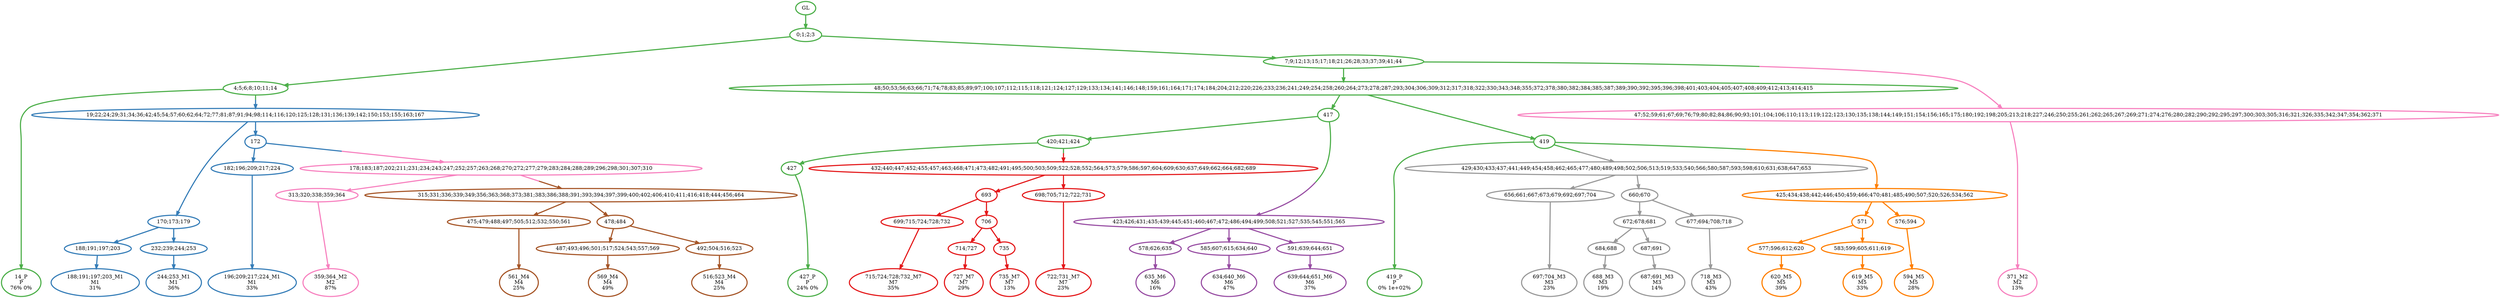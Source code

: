 digraph T {
	{
		rank=same
		67 [penwidth=3,colorscheme=set19,color=3,label="14_P\nP\n76% 0%"]
		61 [penwidth=3,colorscheme=set19,color=3,label="427_P\nP\n24% 0%"]
		59 [penwidth=3,colorscheme=set19,color=3,label="419_P\nP\n0% 1e+02%"]
		56 [penwidth=3,colorscheme=set19,color=2,label="188;191;197;203_M1\nM1\n31%"]
		54 [penwidth=3,colorscheme=set19,color=2,label="244;253_M1\nM1\n36%"]
		51 [penwidth=3,colorscheme=set19,color=2,label="196;209;217;224_M1\nM1\n33%"]
		49 [penwidth=3,colorscheme=set19,color=8,label="359;364_M2\nM2\n87%"]
		48 [penwidth=3,colorscheme=set19,color=8,label="371_M2\nM2\n13%"]
		46 [penwidth=3,colorscheme=set19,color=9,label="697;704_M3\nM3\n23%"]
		42 [penwidth=3,colorscheme=set19,color=9,label="688_M3\nM3\n19%"]
		40 [penwidth=3,colorscheme=set19,color=9,label="687;691_M3\nM3\n14%"]
		38 [penwidth=3,colorscheme=set19,color=9,label="718_M3\nM3\n43%"]
		36 [penwidth=3,colorscheme=set19,color=7,label="561_M4\nM4\n25%"]
		33 [penwidth=3,colorscheme=set19,color=7,label="569_M4\nM4\n49%"]
		31 [penwidth=3,colorscheme=set19,color=7,label="516;523_M4\nM4\n25%"]
		28 [penwidth=3,colorscheme=set19,color=5,label="620_M5\nM5\n39%"]
		26 [penwidth=3,colorscheme=set19,color=5,label="619_M5\nM5\n33%"]
		24 [penwidth=3,colorscheme=set19,color=5,label="594_M5\nM5\n28%"]
		22 [penwidth=3,colorscheme=set19,color=4,label="635_M6\nM6\n16%"]
		20 [penwidth=3,colorscheme=set19,color=4,label="634;640_M6\nM6\n47%"]
		18 [penwidth=3,colorscheme=set19,color=4,label="639;644;651_M6\nM6\n37%"]
		15 [penwidth=3,colorscheme=set19,color=1,label="715;724;728;732_M7\nM7\n35%"]
		12 [penwidth=3,colorscheme=set19,color=1,label="727_M7\nM7\n29%"]
		10 [penwidth=3,colorscheme=set19,color=1,label="735_M7\nM7\n13%"]
		8 [penwidth=3,colorscheme=set19,color=1,label="722;731_M7\nM7\n23%"]
	}
	70 [penwidth=3,colorscheme=set19,color=3,label="GL"]
	69 [penwidth=3,colorscheme=set19,color=3,label="0;1;2;3"]
	68 [penwidth=3,colorscheme=set19,color=3,label="4;5;6;8;10;11;14"]
	66 [penwidth=3,colorscheme=set19,color=3,label="7;9;12;13;15;17;18;21;26;28;33;37;39;41;44"]
	65 [penwidth=3,colorscheme=set19,color=3,label="48;50;53;56;63;66;71;74;78;83;85;89;97;100;107;112;115;118;121;124;127;129;133;134;141;146;148;159;161;164;171;174;184;204;212;220;226;233;236;241;249;254;258;260;264;273;278;287;293;304;306;309;312;317;318;322;330;343;348;355;372;378;380;382;384;385;387;389;390;392;395;396;398;401;403;404;405;407;408;409;412;413;414;415"]
	64 [penwidth=3,colorscheme=set19,color=3,label="417"]
	63 [penwidth=3,colorscheme=set19,color=3,label="420;421;424"]
	62 [penwidth=3,colorscheme=set19,color=3,label="427"]
	60 [penwidth=3,colorscheme=set19,color=3,label="419"]
	58 [penwidth=3,colorscheme=set19,color=2,label="170;173;179"]
	57 [penwidth=3,colorscheme=set19,color=2,label="188;191;197;203"]
	55 [penwidth=3,colorscheme=set19,color=2,label="232;239;244;253"]
	53 [penwidth=3,colorscheme=set19,color=2,label="172"]
	52 [penwidth=3,colorscheme=set19,color=2,label="182;196;209;217;224"]
	50 [penwidth=3,colorscheme=set19,color=8,label="313;320;338;359;364"]
	47 [penwidth=3,colorscheme=set19,color=9,label="656;661;667;673;679;692;697;704"]
	45 [penwidth=3,colorscheme=set19,color=9,label="660;670"]
	44 [penwidth=3,colorscheme=set19,color=9,label="672;678;681"]
	43 [penwidth=3,colorscheme=set19,color=9,label="684;688"]
	41 [penwidth=3,colorscheme=set19,color=9,label="687;691"]
	39 [penwidth=3,colorscheme=set19,color=9,label="677;694;708;718"]
	37 [penwidth=3,colorscheme=set19,color=7,label="475;479;488;497;505;512;532;550;561"]
	35 [penwidth=3,colorscheme=set19,color=7,label="478;484"]
	34 [penwidth=3,colorscheme=set19,color=7,label="487;493;496;501;517;524;543;557;569"]
	32 [penwidth=3,colorscheme=set19,color=7,label="492;504;516;523"]
	30 [penwidth=3,colorscheme=set19,color=5,label="571"]
	29 [penwidth=3,colorscheme=set19,color=5,label="577;596;612;620"]
	27 [penwidth=3,colorscheme=set19,color=5,label="583;599;605;611;619"]
	25 [penwidth=3,colorscheme=set19,color=5,label="576;594"]
	23 [penwidth=3,colorscheme=set19,color=4,label="578;626;635"]
	21 [penwidth=3,colorscheme=set19,color=4,label="585;607;615;634;640"]
	19 [penwidth=3,colorscheme=set19,color=4,label="591;639;644;651"]
	17 [penwidth=3,colorscheme=set19,color=1,label="693"]
	16 [penwidth=3,colorscheme=set19,color=1,label="699;715;724;728;732"]
	14 [penwidth=3,colorscheme=set19,color=1,label="706"]
	13 [penwidth=3,colorscheme=set19,color=1,label="714;727"]
	11 [penwidth=3,colorscheme=set19,color=1,label="735"]
	9 [penwidth=3,colorscheme=set19,color=1,label="698;705;712;722;731"]
	7 [penwidth=3,colorscheme=set19,color=7,label="315;331;336;339;349;356;363;368;373;381;383;386;388;391;393;394;397;399;400;402;406;410;411;416;418;444;456;464"]
	6 [penwidth=3,colorscheme=set19,color=8,label="178;183;187;202;211;231;234;243;247;252;257;263;268;270;272;277;279;283;284;288;289;296;298;301;307;310"]
	5 [penwidth=3,colorscheme=set19,color=1,label="432;440;447;452;455;457;463;468;471;473;482;491;495;500;503;509;522;528;552;564;573;579;586;597;604;609;630;637;649;662;664;682;689"]
	4 [penwidth=3,colorscheme=set19,color=9,label="429;430;433;437;441;449;454;458;462;465;477;480;489;498;502;506;513;519;533;540;566;580;587;593;598;610;631;638;647;653"]
	3 [penwidth=3,colorscheme=set19,color=4,label="423;426;431;435;439;445;451;460;467;472;486;494;499;508;521;527;535;545;551;565"]
	2 [penwidth=3,colorscheme=set19,color=5,label="425;434;438;442;446;450;459;466;470;481;485;490;507;520;526;534;562"]
	1 [penwidth=3,colorscheme=set19,color=8,label="47;52;59;61;67;69;76;79;80;82;84;86;90;93;101;104;106;110;113;119;122;123;130;135;138;144;149;151;154;156;165;175;180;192;198;205;213;218;227;246;250;255;261;262;265;267;269;271;274;276;280;282;290;292;295;297;300;303;305;316;321;326;335;342;347;354;362;371"]
	0 [penwidth=3,colorscheme=set19,color=2,label="19;22;24;29;31;34;36;42;45;54;57;60;62;64;72;77;81;87;91;94;98;114;116;120;125;128;131;136;139;142;150;153;155;163;167"]
	70 -> 69 [penwidth=3,colorscheme=set19,color=3]
	69 -> 66 [penwidth=3,colorscheme=set19,color=3]
	69 -> 68 [penwidth=3,colorscheme=set19,color=3]
	68 -> 67 [penwidth=3,colorscheme=set19,color=3]
	68 -> 0 [penwidth=3,colorscheme=set19,color="3;0.5:2"]
	66 -> 65 [penwidth=3,colorscheme=set19,color=3]
	66 -> 1 [penwidth=3,colorscheme=set19,color="3;0.5:8"]
	65 -> 64 [penwidth=3,colorscheme=set19,color=3]
	65 -> 60 [penwidth=3,colorscheme=set19,color=3]
	64 -> 63 [penwidth=3,colorscheme=set19,color=3]
	64 -> 3 [penwidth=3,colorscheme=set19,color="3;0.5:4"]
	63 -> 62 [penwidth=3,colorscheme=set19,color=3]
	63 -> 5 [penwidth=3,colorscheme=set19,color="3;0.5:1"]
	62 -> 61 [penwidth=3,colorscheme=set19,color=3]
	60 -> 59 [penwidth=3,colorscheme=set19,color=3]
	60 -> 2 [penwidth=3,colorscheme=set19,color="3;0.5:5"]
	60 -> 4 [penwidth=3,colorscheme=set19,color="3;0.5:9"]
	58 -> 57 [penwidth=3,colorscheme=set19,color=2]
	58 -> 55 [penwidth=3,colorscheme=set19,color=2]
	57 -> 56 [penwidth=3,colorscheme=set19,color=2]
	55 -> 54 [penwidth=3,colorscheme=set19,color=2]
	53 -> 52 [penwidth=3,colorscheme=set19,color=2]
	53 -> 6 [penwidth=3,colorscheme=set19,color="2;0.5:8"]
	52 -> 51 [penwidth=3,colorscheme=set19,color=2]
	50 -> 49 [penwidth=3,colorscheme=set19,color=8]
	47 -> 46 [penwidth=3,colorscheme=set19,color=9]
	45 -> 39 [penwidth=3,colorscheme=set19,color=9]
	45 -> 44 [penwidth=3,colorscheme=set19,color=9]
	44 -> 41 [penwidth=3,colorscheme=set19,color=9]
	44 -> 43 [penwidth=3,colorscheme=set19,color=9]
	43 -> 42 [penwidth=3,colorscheme=set19,color=9]
	41 -> 40 [penwidth=3,colorscheme=set19,color=9]
	39 -> 38 [penwidth=3,colorscheme=set19,color=9]
	37 -> 36 [penwidth=3,colorscheme=set19,color=7]
	35 -> 32 [penwidth=3,colorscheme=set19,color=7]
	35 -> 34 [penwidth=3,colorscheme=set19,color=7]
	34 -> 33 [penwidth=3,colorscheme=set19,color=7]
	32 -> 31 [penwidth=3,colorscheme=set19,color=7]
	30 -> 27 [penwidth=3,colorscheme=set19,color=5]
	30 -> 29 [penwidth=3,colorscheme=set19,color=5]
	29 -> 28 [penwidth=3,colorscheme=set19,color=5]
	27 -> 26 [penwidth=3,colorscheme=set19,color=5]
	25 -> 24 [penwidth=3,colorscheme=set19,color=5]
	23 -> 22 [penwidth=3,colorscheme=set19,color=4]
	21 -> 20 [penwidth=3,colorscheme=set19,color=4]
	19 -> 18 [penwidth=3,colorscheme=set19,color=4]
	17 -> 14 [penwidth=3,colorscheme=set19,color=1]
	17 -> 16 [penwidth=3,colorscheme=set19,color=1]
	16 -> 15 [penwidth=3,colorscheme=set19,color=1]
	14 -> 11 [penwidth=3,colorscheme=set19,color=1]
	14 -> 13 [penwidth=3,colorscheme=set19,color=1]
	13 -> 12 [penwidth=3,colorscheme=set19,color=1]
	11 -> 10 [penwidth=3,colorscheme=set19,color=1]
	9 -> 8 [penwidth=3,colorscheme=set19,color=1]
	7 -> 37 [penwidth=3,colorscheme=set19,color=7]
	7 -> 35 [penwidth=3,colorscheme=set19,color=7]
	6 -> 50 [penwidth=3,colorscheme=set19,color=8]
	6 -> 7 [penwidth=3,colorscheme=set19,color="8;0.5:7"]
	5 -> 17 [penwidth=3,colorscheme=set19,color=1]
	5 -> 9 [penwidth=3,colorscheme=set19,color=1]
	4 -> 47 [penwidth=3,colorscheme=set19,color=9]
	4 -> 45 [penwidth=3,colorscheme=set19,color=9]
	3 -> 23 [penwidth=3,colorscheme=set19,color=4]
	3 -> 21 [penwidth=3,colorscheme=set19,color=4]
	3 -> 19 [penwidth=3,colorscheme=set19,color=4]
	2 -> 30 [penwidth=3,colorscheme=set19,color=5]
	2 -> 25 [penwidth=3,colorscheme=set19,color=5]
	1 -> 48 [penwidth=3,colorscheme=set19,color=8]
	0 -> 58 [penwidth=3,colorscheme=set19,color=2]
	0 -> 53 [penwidth=3,colorscheme=set19,color=2]
}
